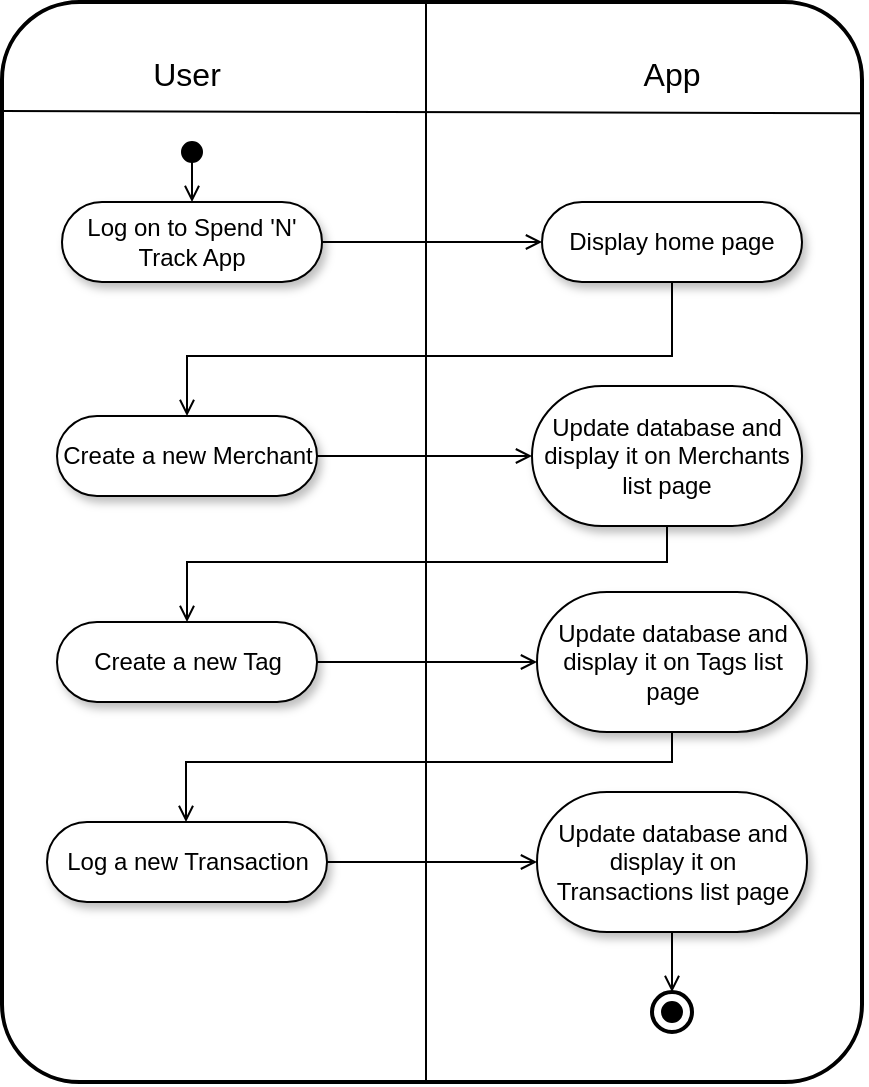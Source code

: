 <mxfile version="13.7.3" type="github">
  <diagram id="C5RBs43oDa-KdzZeNtuy" name="Page-1">
    <mxGraphModel dx="1243" dy="674" grid="1" gridSize="10" guides="1" tooltips="1" connect="1" arrows="1" fold="1" page="1" pageScale="1" pageWidth="827" pageHeight="1169" math="0" shadow="0">
      <root>
        <mxCell id="WIyWlLk6GJQsqaUBKTNV-0" />
        <mxCell id="WIyWlLk6GJQsqaUBKTNV-1" parent="WIyWlLk6GJQsqaUBKTNV-0" />
        <mxCell id="R0rl9IG8FzDHR8r-LkZb-49" value="" style="rounded=1;whiteSpace=wrap;html=1;shadow=0;strokeColor=#000000;strokeWidth=2;fillColor=none;gradientColor=none;fontSize=16;arcSize=9;" vertex="1" parent="WIyWlLk6GJQsqaUBKTNV-1">
          <mxGeometry x="210" y="100" width="430" height="540" as="geometry" />
        </mxCell>
        <mxCell id="R0rl9IG8FzDHR8r-LkZb-48" value="" style="endArrow=none;html=1;shadow=0;fontSize=16;" edge="1" parent="WIyWlLk6GJQsqaUBKTNV-1">
          <mxGeometry width="50" height="50" relative="1" as="geometry">
            <mxPoint x="422" y="640" as="sourcePoint" />
            <mxPoint x="422" y="100" as="targetPoint" />
          </mxGeometry>
        </mxCell>
        <mxCell id="R0rl9IG8FzDHR8r-LkZb-13" style="edgeStyle=orthogonalEdgeStyle;rounded=0;orthogonalLoop=1;jettySize=auto;html=1;exitX=1;exitY=0.5;exitDx=0;exitDy=0;entryX=0;entryY=0.5;entryDx=0;entryDy=0;endArrow=open;endFill=0;shadow=0;" edge="1" parent="WIyWlLk6GJQsqaUBKTNV-1" source="R0rl9IG8FzDHR8r-LkZb-4" target="R0rl9IG8FzDHR8r-LkZb-9">
          <mxGeometry relative="1" as="geometry" />
        </mxCell>
        <mxCell id="R0rl9IG8FzDHR8r-LkZb-4" value="Log on to Spend &#39;N&#39; Track App" style="rounded=1;whiteSpace=wrap;html=1;fillColor=#FFFFFF;perimeterSpacing=0;shadow=1;arcSize=50;" vertex="1" parent="WIyWlLk6GJQsqaUBKTNV-1">
          <mxGeometry x="240" y="200" width="130" height="40" as="geometry" />
        </mxCell>
        <mxCell id="R0rl9IG8FzDHR8r-LkZb-30" style="edgeStyle=orthogonalEdgeStyle;rounded=0;orthogonalLoop=1;jettySize=auto;html=1;exitX=0.5;exitY=1;exitDx=0;exitDy=0;entryX=0.5;entryY=0;entryDx=0;entryDy=0;shadow=0;endArrow=open;endFill=0;" edge="1" parent="WIyWlLk6GJQsqaUBKTNV-1" source="R0rl9IG8FzDHR8r-LkZb-9" target="R0rl9IG8FzDHR8r-LkZb-20">
          <mxGeometry relative="1" as="geometry">
            <Array as="points">
              <mxPoint x="545" y="277" />
              <mxPoint x="302" y="277" />
            </Array>
          </mxGeometry>
        </mxCell>
        <mxCell id="R0rl9IG8FzDHR8r-LkZb-9" value="Display home page" style="rounded=1;whiteSpace=wrap;html=1;fillColor=#FFFFFF;arcSize=50;shadow=1;" vertex="1" parent="WIyWlLk6GJQsqaUBKTNV-1">
          <mxGeometry x="480" y="200" width="130" height="40" as="geometry" />
        </mxCell>
        <mxCell id="R0rl9IG8FzDHR8r-LkZb-34" style="edgeStyle=orthogonalEdgeStyle;rounded=0;orthogonalLoop=1;jettySize=auto;html=1;exitX=1;exitY=0.5;exitDx=0;exitDy=0;entryX=0;entryY=0.5;entryDx=0;entryDy=0;shadow=0;endArrow=open;endFill=0;" edge="1" parent="WIyWlLk6GJQsqaUBKTNV-1" source="R0rl9IG8FzDHR8r-LkZb-14" target="R0rl9IG8FzDHR8r-LkZb-33">
          <mxGeometry relative="1" as="geometry" />
        </mxCell>
        <mxCell id="R0rl9IG8FzDHR8r-LkZb-14" value="Create a new Tag" style="rounded=1;whiteSpace=wrap;html=1;fillColor=#FFFFFF;arcSize=50;shadow=1;" vertex="1" parent="WIyWlLk6GJQsqaUBKTNV-1">
          <mxGeometry x="237.5" y="410" width="130" height="40" as="geometry" />
        </mxCell>
        <mxCell id="R0rl9IG8FzDHR8r-LkZb-32" style="edgeStyle=orthogonalEdgeStyle;rounded=0;orthogonalLoop=1;jettySize=auto;html=1;exitX=0.5;exitY=1;exitDx=0;exitDy=0;entryX=0.5;entryY=0;entryDx=0;entryDy=0;shadow=0;endArrow=open;endFill=0;" edge="1" parent="WIyWlLk6GJQsqaUBKTNV-1" source="R0rl9IG8FzDHR8r-LkZb-18" target="R0rl9IG8FzDHR8r-LkZb-14">
          <mxGeometry relative="1" as="geometry">
            <Array as="points">
              <mxPoint x="542" y="380" />
              <mxPoint x="302" y="380" />
            </Array>
          </mxGeometry>
        </mxCell>
        <mxCell id="R0rl9IG8FzDHR8r-LkZb-18" value="Update database and display it on Merchants list page" style="rounded=1;whiteSpace=wrap;html=1;fillColor=#FFFFFF;arcSize=50;shadow=1;" vertex="1" parent="WIyWlLk6GJQsqaUBKTNV-1">
          <mxGeometry x="475" y="292" width="135" height="70" as="geometry" />
        </mxCell>
        <mxCell id="R0rl9IG8FzDHR8r-LkZb-31" style="edgeStyle=orthogonalEdgeStyle;rounded=0;orthogonalLoop=1;jettySize=auto;html=1;exitX=1;exitY=0.5;exitDx=0;exitDy=0;entryX=0;entryY=0.5;entryDx=0;entryDy=0;shadow=0;endArrow=open;endFill=0;" edge="1" parent="WIyWlLk6GJQsqaUBKTNV-1" source="R0rl9IG8FzDHR8r-LkZb-20" target="R0rl9IG8FzDHR8r-LkZb-18">
          <mxGeometry relative="1" as="geometry" />
        </mxCell>
        <mxCell id="R0rl9IG8FzDHR8r-LkZb-20" value="Create a new Merchant" style="rounded=1;whiteSpace=wrap;html=1;fillColor=#FFFFFF;arcSize=50;shadow=1;" vertex="1" parent="WIyWlLk6GJQsqaUBKTNV-1">
          <mxGeometry x="237.5" y="307" width="130" height="40" as="geometry" />
        </mxCell>
        <mxCell id="R0rl9IG8FzDHR8r-LkZb-26" style="edgeStyle=orthogonalEdgeStyle;rounded=0;orthogonalLoop=1;jettySize=auto;html=1;exitX=0.5;exitY=1;exitDx=0;exitDy=0;entryX=0.5;entryY=0;entryDx=0;entryDy=0;shadow=0;endArrow=open;endFill=0;" edge="1" parent="WIyWlLk6GJQsqaUBKTNV-1" source="R0rl9IG8FzDHR8r-LkZb-25" target="R0rl9IG8FzDHR8r-LkZb-4">
          <mxGeometry relative="1" as="geometry" />
        </mxCell>
        <mxCell id="R0rl9IG8FzDHR8r-LkZb-25" value="" style="ellipse;whiteSpace=wrap;html=1;aspect=fixed;rounded=1;shadow=0;gradientColor=none;fillColor=#000000;" vertex="1" parent="WIyWlLk6GJQsqaUBKTNV-1">
          <mxGeometry x="300" y="170" width="10" height="10" as="geometry" />
        </mxCell>
        <mxCell id="R0rl9IG8FzDHR8r-LkZb-37" style="edgeStyle=orthogonalEdgeStyle;rounded=0;orthogonalLoop=1;jettySize=auto;html=1;exitX=1;exitY=0.5;exitDx=0;exitDy=0;entryX=0;entryY=0.5;entryDx=0;entryDy=0;shadow=0;endArrow=open;endFill=0;" edge="1" parent="WIyWlLk6GJQsqaUBKTNV-1" source="R0rl9IG8FzDHR8r-LkZb-28" target="R0rl9IG8FzDHR8r-LkZb-36">
          <mxGeometry relative="1" as="geometry" />
        </mxCell>
        <mxCell id="R0rl9IG8FzDHR8r-LkZb-28" value="Log a new Transaction" style="rounded=1;whiteSpace=wrap;html=1;fillColor=#FFFFFF;arcSize=50;shadow=1;" vertex="1" parent="WIyWlLk6GJQsqaUBKTNV-1">
          <mxGeometry x="232.5" y="510" width="140" height="40" as="geometry" />
        </mxCell>
        <mxCell id="R0rl9IG8FzDHR8r-LkZb-35" style="edgeStyle=orthogonalEdgeStyle;rounded=0;orthogonalLoop=1;jettySize=auto;html=1;exitX=0.5;exitY=1;exitDx=0;exitDy=0;shadow=0;endArrow=open;endFill=0;" edge="1" parent="WIyWlLk6GJQsqaUBKTNV-1" source="R0rl9IG8FzDHR8r-LkZb-33" target="R0rl9IG8FzDHR8r-LkZb-28">
          <mxGeometry relative="1" as="geometry">
            <Array as="points">
              <mxPoint x="545" y="480" />
              <mxPoint x="302" y="480" />
            </Array>
          </mxGeometry>
        </mxCell>
        <mxCell id="R0rl9IG8FzDHR8r-LkZb-33" value="Update database and display it on Tags list page" style="rounded=1;whiteSpace=wrap;html=1;fillColor=#FFFFFF;arcSize=50;shadow=1;" vertex="1" parent="WIyWlLk6GJQsqaUBKTNV-1">
          <mxGeometry x="477.5" y="395" width="135" height="70" as="geometry" />
        </mxCell>
        <mxCell id="R0rl9IG8FzDHR8r-LkZb-41" style="edgeStyle=orthogonalEdgeStyle;rounded=0;orthogonalLoop=1;jettySize=auto;html=1;exitX=0.5;exitY=1;exitDx=0;exitDy=0;entryX=0.5;entryY=0;entryDx=0;entryDy=0;shadow=0;endArrow=open;endFill=0;" edge="1" parent="WIyWlLk6GJQsqaUBKTNV-1" source="R0rl9IG8FzDHR8r-LkZb-36" target="R0rl9IG8FzDHR8r-LkZb-40">
          <mxGeometry relative="1" as="geometry" />
        </mxCell>
        <mxCell id="R0rl9IG8FzDHR8r-LkZb-36" value="Update database and display it on Transactions list page" style="rounded=1;whiteSpace=wrap;html=1;fillColor=#FFFFFF;arcSize=50;shadow=1;" vertex="1" parent="WIyWlLk6GJQsqaUBKTNV-1">
          <mxGeometry x="477.5" y="495" width="135" height="70" as="geometry" />
        </mxCell>
        <mxCell id="R0rl9IG8FzDHR8r-LkZb-38" value="" style="ellipse;whiteSpace=wrap;html=1;aspect=fixed;rounded=1;shadow=0;fillColor=#000000;gradientColor=none;" vertex="1" parent="WIyWlLk6GJQsqaUBKTNV-1">
          <mxGeometry x="540" y="600" width="10" height="10" as="geometry" />
        </mxCell>
        <mxCell id="R0rl9IG8FzDHR8r-LkZb-40" value="" style="ellipse;whiteSpace=wrap;html=1;aspect=fixed;rounded=1;shadow=0;strokeColor=#000000;gradientColor=none;fillColor=none;strokeWidth=2;" vertex="1" parent="WIyWlLk6GJQsqaUBKTNV-1">
          <mxGeometry x="535" y="595" width="20" height="20" as="geometry" />
        </mxCell>
        <mxCell id="R0rl9IG8FzDHR8r-LkZb-46" value="&lt;span style=&quot;font-size: 16px;&quot;&gt;User&lt;/span&gt;" style="text;html=1;strokeColor=none;fillColor=none;align=center;verticalAlign=top;whiteSpace=wrap;rounded=0;shadow=0;fontSize=16;fontStyle=0" vertex="1" parent="WIyWlLk6GJQsqaUBKTNV-1">
          <mxGeometry x="285" y="120" width="35" height="20" as="geometry" />
        </mxCell>
        <mxCell id="R0rl9IG8FzDHR8r-LkZb-47" value="App" style="text;html=1;strokeColor=none;fillColor=none;align=center;verticalAlign=top;whiteSpace=wrap;rounded=0;shadow=0;fontStyle=0;fontSize=16;" vertex="1" parent="WIyWlLk6GJQsqaUBKTNV-1">
          <mxGeometry x="525" y="120" width="40" height="20" as="geometry" />
        </mxCell>
        <mxCell id="R0rl9IG8FzDHR8r-LkZb-51" value="" style="endArrow=none;html=1;shadow=0;fontSize=16;entryX=0;entryY=0.101;entryDx=0;entryDy=0;entryPerimeter=0;exitX=1.002;exitY=0.103;exitDx=0;exitDy=0;exitPerimeter=0;" edge="1" parent="WIyWlLk6GJQsqaUBKTNV-1" source="R0rl9IG8FzDHR8r-LkZb-49" target="R0rl9IG8FzDHR8r-LkZb-49">
          <mxGeometry width="50" height="50" relative="1" as="geometry">
            <mxPoint x="400" y="190" as="sourcePoint" />
            <mxPoint x="450" y="140" as="targetPoint" />
          </mxGeometry>
        </mxCell>
      </root>
    </mxGraphModel>
  </diagram>
</mxfile>

